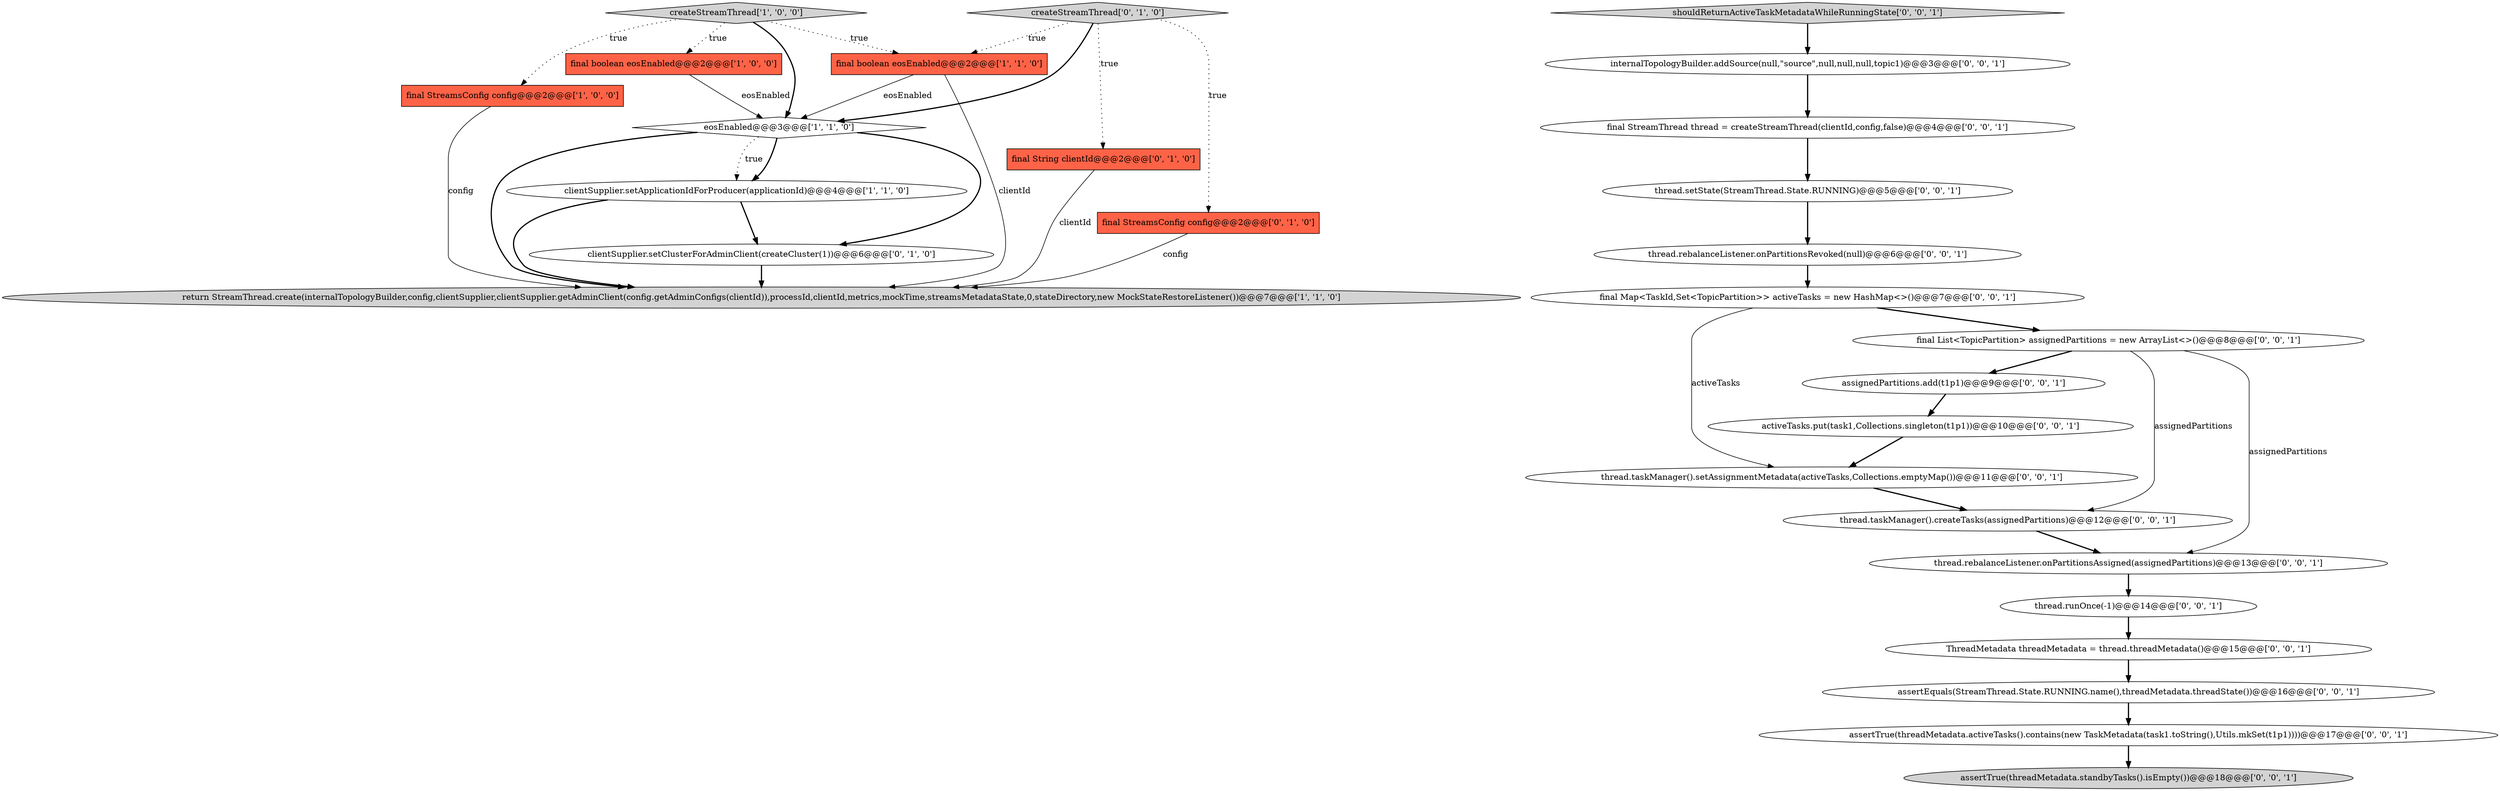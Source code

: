 digraph {
6 [style = filled, label = "final boolean eosEnabled@@@2@@@['1', '1', '0']", fillcolor = tomato, shape = box image = "AAA0AAABBB1BBB"];
17 [style = filled, label = "shouldReturnActiveTaskMetadataWhileRunningState['0', '0', '1']", fillcolor = lightgray, shape = diamond image = "AAA0AAABBB3BBB"];
26 [style = filled, label = "thread.rebalanceListener.onPartitionsAssigned(assignedPartitions)@@@13@@@['0', '0', '1']", fillcolor = white, shape = ellipse image = "AAA0AAABBB3BBB"];
11 [style = filled, label = "thread.taskManager().createTasks(assignedPartitions)@@@12@@@['0', '0', '1']", fillcolor = white, shape = ellipse image = "AAA0AAABBB3BBB"];
4 [style = filled, label = "final StreamsConfig config@@@2@@@['1', '0', '0']", fillcolor = tomato, shape = box image = "AAA0AAABBB1BBB"];
24 [style = filled, label = "assertEquals(StreamThread.State.RUNNING.name(),threadMetadata.threadState())@@@16@@@['0', '0', '1']", fillcolor = white, shape = ellipse image = "AAA0AAABBB3BBB"];
2 [style = filled, label = "eosEnabled@@@3@@@['1', '1', '0']", fillcolor = white, shape = diamond image = "AAA0AAABBB1BBB"];
16 [style = filled, label = "assignedPartitions.add(t1p1)@@@9@@@['0', '0', '1']", fillcolor = white, shape = ellipse image = "AAA0AAABBB3BBB"];
19 [style = filled, label = "activeTasks.put(task1,Collections.singleton(t1p1))@@@10@@@['0', '0', '1']", fillcolor = white, shape = ellipse image = "AAA0AAABBB3BBB"];
23 [style = filled, label = "final StreamThread thread = createStreamThread(clientId,config,false)@@@4@@@['0', '0', '1']", fillcolor = white, shape = ellipse image = "AAA0AAABBB3BBB"];
15 [style = filled, label = "thread.rebalanceListener.onPartitionsRevoked(null)@@@6@@@['0', '0', '1']", fillcolor = white, shape = ellipse image = "AAA0AAABBB3BBB"];
1 [style = filled, label = "clientSupplier.setApplicationIdForProducer(applicationId)@@@4@@@['1', '1', '0']", fillcolor = white, shape = ellipse image = "AAA0AAABBB1BBB"];
10 [style = filled, label = "final String clientId@@@2@@@['0', '1', '0']", fillcolor = tomato, shape = box image = "AAA0AAABBB2BBB"];
7 [style = filled, label = "createStreamThread['0', '1', '0']", fillcolor = lightgray, shape = diamond image = "AAA0AAABBB2BBB"];
8 [style = filled, label = "final StreamsConfig config@@@2@@@['0', '1', '0']", fillcolor = tomato, shape = box image = "AAA0AAABBB2BBB"];
14 [style = filled, label = "thread.setState(StreamThread.State.RUNNING)@@@5@@@['0', '0', '1']", fillcolor = white, shape = ellipse image = "AAA0AAABBB3BBB"];
21 [style = filled, label = "thread.taskManager().setAssignmentMetadata(activeTasks,Collections.emptyMap())@@@11@@@['0', '0', '1']", fillcolor = white, shape = ellipse image = "AAA0AAABBB3BBB"];
27 [style = filled, label = "internalTopologyBuilder.addSource(null,\"source\",null,null,null,topic1)@@@3@@@['0', '0', '1']", fillcolor = white, shape = ellipse image = "AAA0AAABBB3BBB"];
13 [style = filled, label = "final List<TopicPartition> assignedPartitions = new ArrayList<>()@@@8@@@['0', '0', '1']", fillcolor = white, shape = ellipse image = "AAA0AAABBB3BBB"];
25 [style = filled, label = "assertTrue(threadMetadata.standbyTasks().isEmpty())@@@18@@@['0', '0', '1']", fillcolor = lightgray, shape = ellipse image = "AAA0AAABBB3BBB"];
9 [style = filled, label = "clientSupplier.setClusterForAdminClient(createCluster(1))@@@6@@@['0', '1', '0']", fillcolor = white, shape = ellipse image = "AAA1AAABBB2BBB"];
5 [style = filled, label = "createStreamThread['1', '0', '0']", fillcolor = lightgray, shape = diamond image = "AAA0AAABBB1BBB"];
22 [style = filled, label = "assertTrue(threadMetadata.activeTasks().contains(new TaskMetadata(task1.toString(),Utils.mkSet(t1p1))))@@@17@@@['0', '0', '1']", fillcolor = white, shape = ellipse image = "AAA0AAABBB3BBB"];
18 [style = filled, label = "final Map<TaskId,Set<TopicPartition>> activeTasks = new HashMap<>()@@@7@@@['0', '0', '1']", fillcolor = white, shape = ellipse image = "AAA0AAABBB3BBB"];
20 [style = filled, label = "ThreadMetadata threadMetadata = thread.threadMetadata()@@@15@@@['0', '0', '1']", fillcolor = white, shape = ellipse image = "AAA0AAABBB3BBB"];
12 [style = filled, label = "thread.runOnce(-1)@@@14@@@['0', '0', '1']", fillcolor = white, shape = ellipse image = "AAA0AAABBB3BBB"];
3 [style = filled, label = "return StreamThread.create(internalTopologyBuilder,config,clientSupplier,clientSupplier.getAdminClient(config.getAdminConfigs(clientId)),processId,clientId,metrics,mockTime,streamsMetadataState,0,stateDirectory,new MockStateRestoreListener())@@@7@@@['1', '1', '0']", fillcolor = lightgray, shape = ellipse image = "AAA0AAABBB1BBB"];
0 [style = filled, label = "final boolean eosEnabled@@@2@@@['1', '0', '0']", fillcolor = tomato, shape = box image = "AAA0AAABBB1BBB"];
5->2 [style = bold, label=""];
13->26 [style = solid, label="assignedPartitions"];
5->0 [style = dotted, label="true"];
21->11 [style = bold, label=""];
1->9 [style = bold, label=""];
17->27 [style = bold, label=""];
15->18 [style = bold, label=""];
7->8 [style = dotted, label="true"];
7->10 [style = dotted, label="true"];
16->19 [style = bold, label=""];
11->26 [style = bold, label=""];
9->3 [style = bold, label=""];
18->13 [style = bold, label=""];
27->23 [style = bold, label=""];
5->4 [style = dotted, label="true"];
10->3 [style = solid, label="clientId"];
7->2 [style = bold, label=""];
6->3 [style = solid, label="clientId"];
18->21 [style = solid, label="activeTasks"];
24->22 [style = bold, label=""];
8->3 [style = solid, label="config"];
2->3 [style = bold, label=""];
2->1 [style = dotted, label="true"];
5->6 [style = dotted, label="true"];
2->9 [style = bold, label=""];
19->21 [style = bold, label=""];
1->3 [style = bold, label=""];
13->16 [style = bold, label=""];
22->25 [style = bold, label=""];
6->2 [style = solid, label="eosEnabled"];
13->11 [style = solid, label="assignedPartitions"];
2->1 [style = bold, label=""];
12->20 [style = bold, label=""];
23->14 [style = bold, label=""];
20->24 [style = bold, label=""];
26->12 [style = bold, label=""];
0->2 [style = solid, label="eosEnabled"];
4->3 [style = solid, label="config"];
14->15 [style = bold, label=""];
7->6 [style = dotted, label="true"];
}
